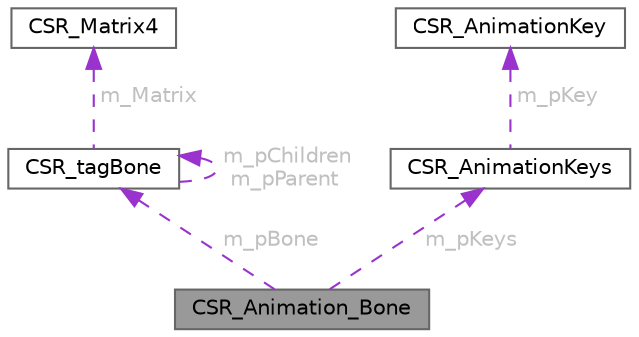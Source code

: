digraph "CSR_Animation_Bone"
{
 // LATEX_PDF_SIZE
  bgcolor="transparent";
  edge [fontname=Helvetica,fontsize=10,labelfontname=Helvetica,labelfontsize=10];
  node [fontname=Helvetica,fontsize=10,shape=box,height=0.2,width=0.4];
  Node1 [id="Node000001",label="CSR_Animation_Bone",height=0.2,width=0.4,color="gray40", fillcolor="grey60", style="filled", fontcolor="black",tooltip=" "];
  Node2 -> Node1 [id="edge1_Node000001_Node000002",dir="back",color="darkorchid3",style="dashed",tooltip=" ",label=" m_pBone",fontcolor="grey" ];
  Node2 [id="Node000002",label="CSR_tagBone",height=0.2,width=0.4,color="gray40", fillcolor="white", style="filled",URL="$struct_c_s_r__tag_bone.html",tooltip=" "];
  Node3 -> Node2 [id="edge2_Node000002_Node000003",dir="back",color="darkorchid3",style="dashed",tooltip=" ",label=" m_Matrix",fontcolor="grey" ];
  Node3 [id="Node000003",label="CSR_Matrix4",height=0.2,width=0.4,color="gray40", fillcolor="white", style="filled",URL="$struct_c_s_r___matrix4.html",tooltip=" "];
  Node2 -> Node2 [id="edge3_Node000002_Node000002",dir="back",color="darkorchid3",style="dashed",tooltip=" ",label=" m_pChildren\nm_pParent",fontcolor="grey" ];
  Node4 -> Node1 [id="edge4_Node000001_Node000004",dir="back",color="darkorchid3",style="dashed",tooltip=" ",label=" m_pKeys",fontcolor="grey" ];
  Node4 [id="Node000004",label="CSR_AnimationKeys",height=0.2,width=0.4,color="gray40", fillcolor="white", style="filled",URL="$struct_c_s_r___animation_keys.html",tooltip=" "];
  Node5 -> Node4 [id="edge5_Node000004_Node000005",dir="back",color="darkorchid3",style="dashed",tooltip=" ",label=" m_pKey",fontcolor="grey" ];
  Node5 [id="Node000005",label="CSR_AnimationKey",height=0.2,width=0.4,color="gray40", fillcolor="white", style="filled",URL="$struct_c_s_r___animation_key.html",tooltip=" "];
}
